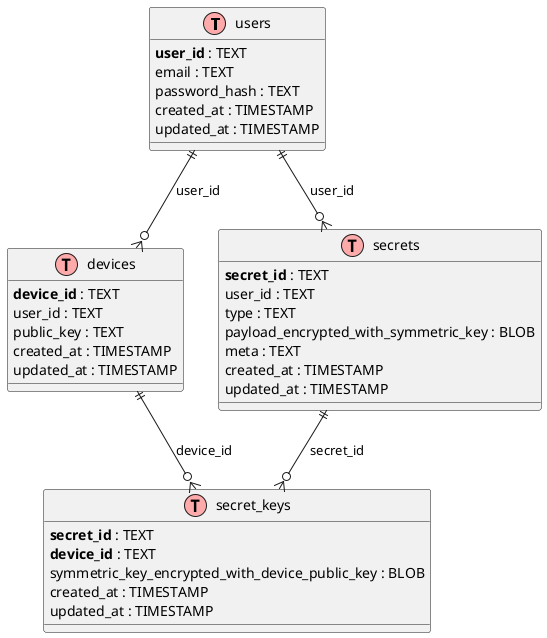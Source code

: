 @startuml
!define TABLE(x) class x << (T,#FFAAAA) >>
!define PK(x) <b>x</b>

TABLE(users) {
    PK(user_id) : TEXT
    email : TEXT
    password_hash : TEXT
    created_at : TIMESTAMP
    updated_at : TIMESTAMP
}

TABLE(devices) {
    PK(device_id) : TEXT
    user_id : TEXT
    public_key : TEXT
    created_at : TIMESTAMP
    updated_at : TIMESTAMP
}

TABLE(secrets) {
    PK(secret_id) : TEXT
    user_id : TEXT
    type : TEXT
    payload_encrypted_with_symmetric_key : BLOB
    meta : TEXT
    created_at : TIMESTAMP
    updated_at : TIMESTAMP
}

TABLE(secret_keys) { 
    PK(secret_id) : TEXT
    PK(device_id) : TEXT
    symmetric_key_encrypted_with_device_public_key : BLOB
    created_at : TIMESTAMP
    updated_at : TIMESTAMP
}

users ||--o{ devices : "user_id"
users ||--o{ secrets : "user_id"
devices ||--o{ secret_keys : "device_id"
secrets ||--o{ secret_keys : "secret_id"

@enduml
